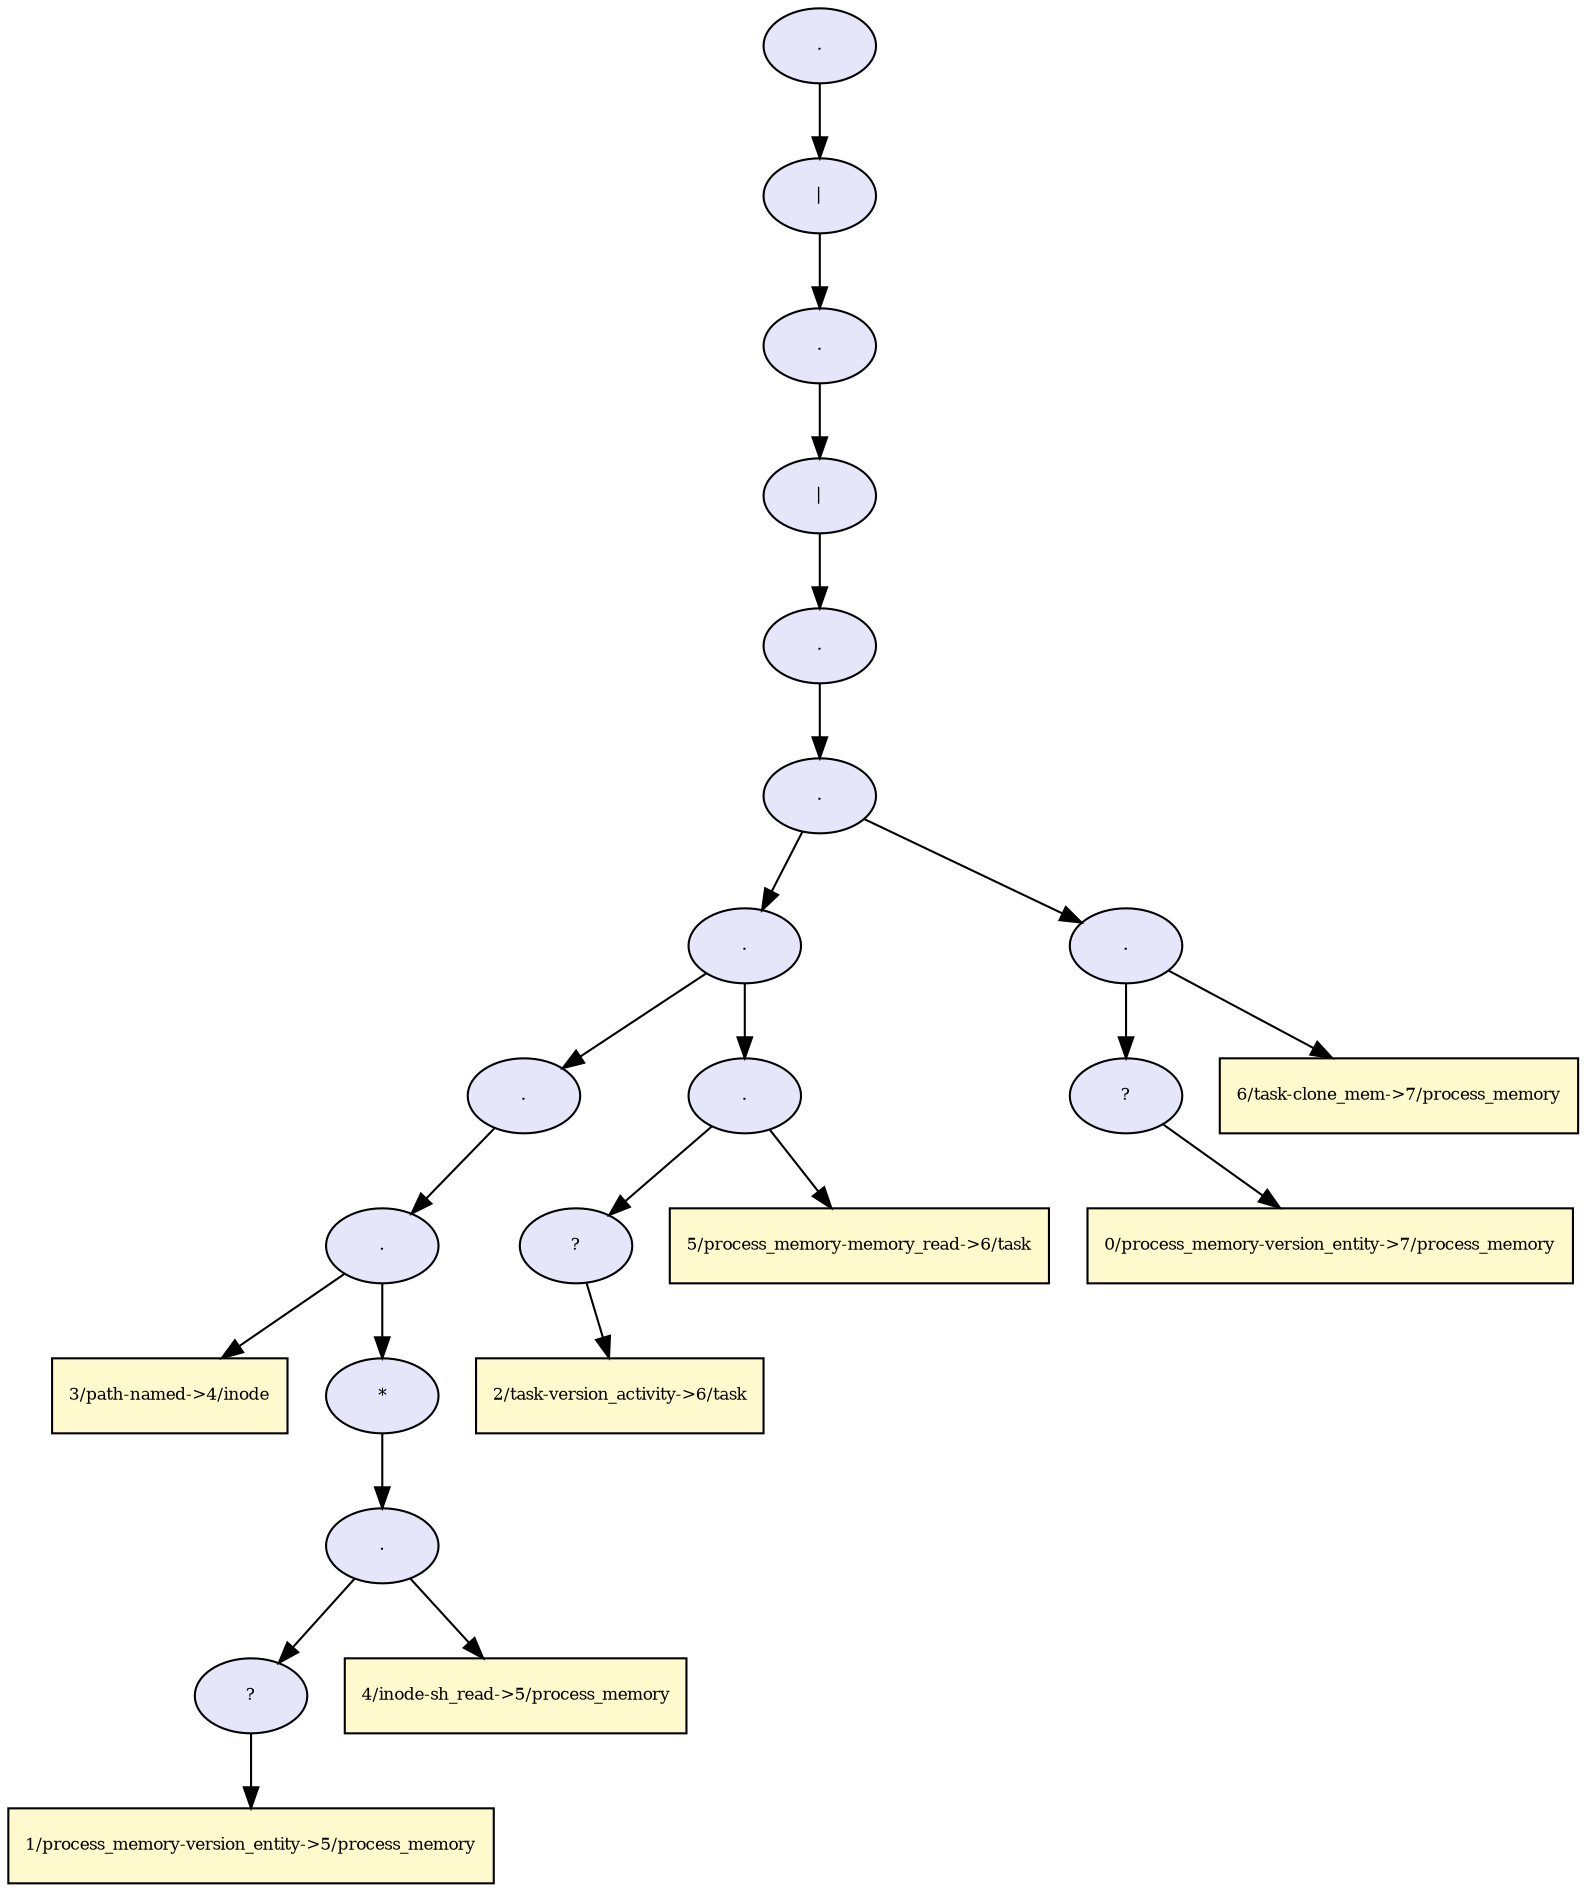 digraph RGL__DirectedAdjacencyGraph {22[fontsize = 8,label = ".",shape = ellipse, fillcolor="#e6e6fa", style = filled]

22 -> 21[fontsize = 8, color="#000000"]

21[fontsize = 8,label = "|",shape = ellipse, fillcolor="#e6e6fa", style = filled]

21 -> 20[fontsize = 8, color="#000000"]

20[fontsize = 8,label = ".",shape = ellipse, fillcolor="#e6e6fa", style = filled]

20 -> 19[fontsize = 8, color="#000000"]

19[fontsize = 8,label = "|",shape = ellipse, fillcolor="#e6e6fa", style = filled]

19 -> 18[fontsize = 8, color="#000000"]

18[fontsize = 8,label = ".",shape = ellipse, fillcolor="#e6e6fa", style = filled]

18 -> 17[fontsize = 8, color="#000000"]

17[fontsize = 8,label = ".",shape = ellipse, fillcolor="#e6e6fa", style = filled]

17 -> 12[fontsize = 8, color="#000000"]

12[fontsize = 8,label = ".",shape = ellipse, fillcolor="#e6e6fa", style = filled]

12 -> 7[fontsize = 8, color="#000000"]

7[fontsize = 8,label = ".",shape = ellipse, fillcolor="#e6e6fa", style = filled]

7 -> 6[fontsize = 8, color="#000000"]

6[fontsize = 8,label = ".",shape = ellipse, fillcolor="#e6e6fa", style = filled]

6 -> 0[fontsize = 8, color="#000000"]

0[fontsize = 8,label = "3/path-named->4/inode",shape = rectangle, fillcolor="#fffacd", style = filled]

6 -> 5[fontsize = 8, color="#000000"]

5[fontsize = 8,label = "*",shape = ellipse, fillcolor="#e6e6fa", style = filled]

5 -> 4[fontsize = 8, color="#000000"]

4[fontsize = 8,label = ".",shape = ellipse, fillcolor="#e6e6fa", style = filled]

4 -> 2[fontsize = 8, color="#000000"]

2[fontsize = 8,label = "?",shape = ellipse, fillcolor="#e6e6fa", style = filled]

2 -> 1[fontsize = 8, color="#000000"]

1[fontsize = 8,label = "1/process_memory-version_entity->5/process_memory",shape = rectangle, fillcolor="#fffacd", style = filled]

4 -> 3[fontsize = 8, color="#000000"]

3[fontsize = 8,label = "4/inode-sh_read->5/process_memory",shape = rectangle, fillcolor="#fffacd", style = filled]

12 -> 11[fontsize = 8, color="#000000"]

11[fontsize = 8,label = ".",shape = ellipse, fillcolor="#e6e6fa", style = filled]

11 -> 9[fontsize = 8, color="#000000"]

9[fontsize = 8,label = "?",shape = ellipse, fillcolor="#e6e6fa", style = filled]

9 -> 8[fontsize = 8, color="#000000"]

8[fontsize = 8,label = "2/task-version_activity->6/task",shape = rectangle, fillcolor="#fffacd", style = filled]

11 -> 10[fontsize = 8, color="#000000"]

10[fontsize = 8,label = "5/process_memory-memory_read->6/task",shape = rectangle, fillcolor="#fffacd", style = filled]

17 -> 16[fontsize = 8, color="#000000"]

16[fontsize = 8,label = ".",shape = ellipse, fillcolor="#e6e6fa", style = filled]

16 -> 14[fontsize = 8, color="#000000"]

14[fontsize = 8,label = "?",shape = ellipse, fillcolor="#e6e6fa", style = filled]

14 -> 13[fontsize = 8, color="#000000"]

13[fontsize = 8,label = "0/process_memory-version_entity->7/process_memory",shape = rectangle, fillcolor="#fffacd", style = filled]

16 -> 15[fontsize = 8, color="#000000"]

15[fontsize = 8,label = "6/task-clone_mem->7/process_memory",shape = rectangle, fillcolor="#fffacd", style = filled]

}